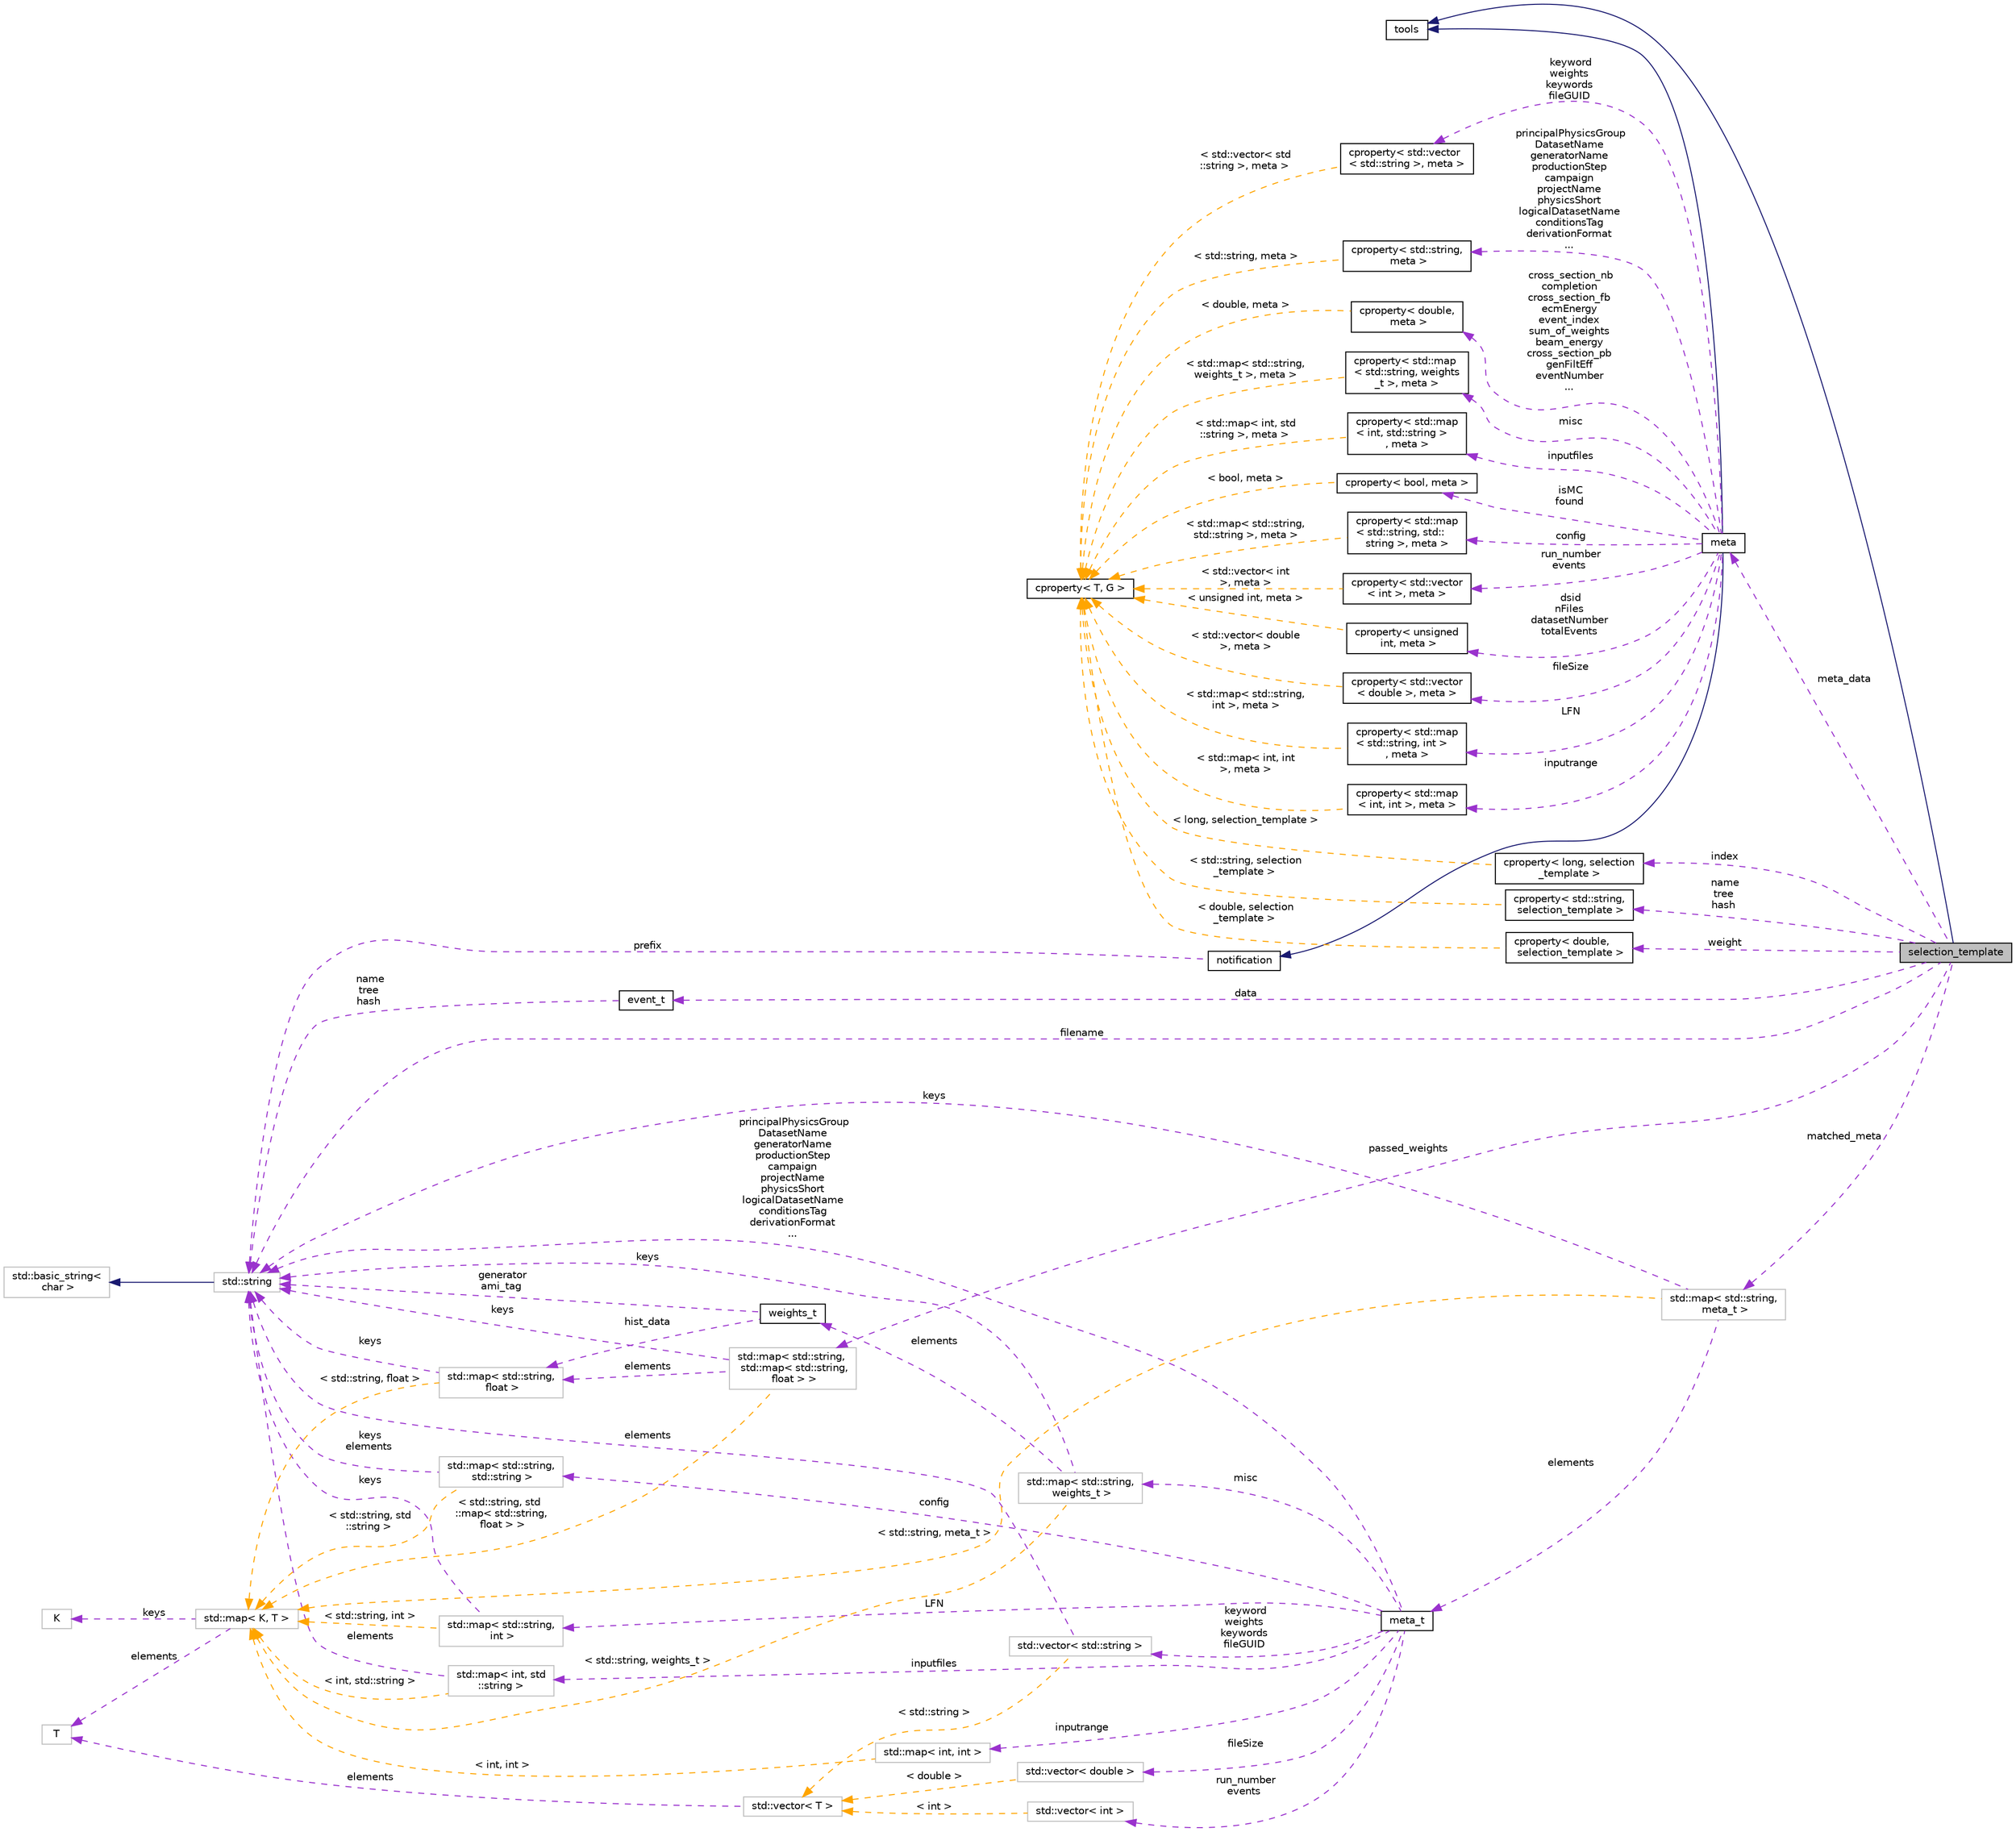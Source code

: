 digraph "selection_template"
{
 // INTERACTIVE_SVG=YES
 // LATEX_PDF_SIZE
  edge [fontname="Helvetica",fontsize="10",labelfontname="Helvetica",labelfontsize="10"];
  node [fontname="Helvetica",fontsize="10",shape=record];
  rankdir="LR";
  Node1 [label="selection_template",height=0.2,width=0.4,color="black", fillcolor="grey75", style="filled", fontcolor="black",tooltip=" "];
  Node2 -> Node1 [dir="back",color="midnightblue",fontsize="10",style="solid",fontname="Helvetica"];
  Node2 [label="tools",height=0.2,width=0.4,color="black", fillcolor="white", style="filled",URL="$classtools.html",tooltip="Provides a wide range of utility functions used throughout the framework."];
  Node3 -> Node1 [dir="back",color="darkorchid3",fontsize="10",style="dashed",label=" data" ,fontname="Helvetica"];
  Node3 [label="event_t",height=0.2,width=0.4,color="black", fillcolor="white", style="filled",URL="$structevent__t.html",tooltip=" "];
  Node4 -> Node3 [dir="back",color="darkorchid3",fontsize="10",style="dashed",label=" name\ntree\nhash" ,fontname="Helvetica"];
  Node4 [label="std::string",height=0.2,width=0.4,color="grey75", fillcolor="white", style="filled",tooltip="STL class."];
  Node5 -> Node4 [dir="back",color="midnightblue",fontsize="10",style="solid",fontname="Helvetica"];
  Node5 [label="std::basic_string\<\l char \>",height=0.2,width=0.4,color="grey75", fillcolor="white", style="filled",tooltip="STL class."];
  Node6 -> Node1 [dir="back",color="darkorchid3",fontsize="10",style="dashed",label=" meta_data" ,fontname="Helvetica"];
  Node6 [label="meta",height=0.2,width=0.4,color="black", fillcolor="white", style="filled",URL="$classmeta.html",tooltip="Provides properties and methods for metadata management."];
  Node2 -> Node6 [dir="back",color="midnightblue",fontsize="10",style="solid",fontname="Helvetica"];
  Node7 -> Node6 [dir="back",color="midnightblue",fontsize="10",style="solid",fontname="Helvetica"];
  Node7 [label="notification",height=0.2,width=0.4,color="black", fillcolor="white", style="filled",URL="$classnotification.html",tooltip="Provides logging and messaging functionality with various severity levels."];
  Node4 -> Node7 [dir="back",color="darkorchid3",fontsize="10",style="dashed",label=" prefix" ,fontname="Helvetica"];
  Node8 -> Node6 [dir="back",color="darkorchid3",fontsize="10",style="dashed",label=" config" ,fontname="Helvetica"];
  Node8 [label="cproperty\< std::map\l\< std::string, std::\lstring \>, meta \>",height=0.2,width=0.4,color="black", fillcolor="white", style="filled",URL="$classcproperty.html",tooltip=" "];
  Node9 -> Node8 [dir="back",color="orange",fontsize="10",style="dashed",label=" \< std::map\< std::string,\l std::string \>, meta \>" ,fontname="Helvetica"];
  Node9 [label="cproperty\< T, G \>",height=0.2,width=0.4,color="black", fillcolor="white", style="filled",URL="$classcproperty.html",tooltip=" "];
  Node10 -> Node6 [dir="back",color="darkorchid3",fontsize="10",style="dashed",label=" run_number\nevents" ,fontname="Helvetica"];
  Node10 [label="cproperty\< std::vector\l\< int \>, meta \>",height=0.2,width=0.4,color="black", fillcolor="white", style="filled",URL="$classcproperty.html",tooltip=" "];
  Node9 -> Node10 [dir="back",color="orange",fontsize="10",style="dashed",label=" \< std::vector\< int\l \>, meta \>" ,fontname="Helvetica"];
  Node11 -> Node6 [dir="back",color="darkorchid3",fontsize="10",style="dashed",label=" dsid\nnFiles\ndatasetNumber\ntotalEvents" ,fontname="Helvetica"];
  Node11 [label="cproperty\< unsigned\l int, meta \>",height=0.2,width=0.4,color="black", fillcolor="white", style="filled",URL="$classcproperty.html",tooltip=" "];
  Node9 -> Node11 [dir="back",color="orange",fontsize="10",style="dashed",label=" \< unsigned int, meta \>" ,fontname="Helvetica"];
  Node12 -> Node6 [dir="back",color="darkorchid3",fontsize="10",style="dashed",label=" fileSize" ,fontname="Helvetica"];
  Node12 [label="cproperty\< std::vector\l\< double \>, meta \>",height=0.2,width=0.4,color="black", fillcolor="white", style="filled",URL="$classcproperty.html",tooltip=" "];
  Node9 -> Node12 [dir="back",color="orange",fontsize="10",style="dashed",label=" \< std::vector\< double\l \>, meta \>" ,fontname="Helvetica"];
  Node13 -> Node6 [dir="back",color="darkorchid3",fontsize="10",style="dashed",label=" LFN" ,fontname="Helvetica"];
  Node13 [label="cproperty\< std::map\l\< std::string, int \>\l, meta \>",height=0.2,width=0.4,color="black", fillcolor="white", style="filled",URL="$classcproperty.html",tooltip=" "];
  Node9 -> Node13 [dir="back",color="orange",fontsize="10",style="dashed",label=" \< std::map\< std::string,\l int \>, meta \>" ,fontname="Helvetica"];
  Node14 -> Node6 [dir="back",color="darkorchid3",fontsize="10",style="dashed",label=" inputrange" ,fontname="Helvetica"];
  Node14 [label="cproperty\< std::map\l\< int, int \>, meta \>",height=0.2,width=0.4,color="black", fillcolor="white", style="filled",URL="$classcproperty.html",tooltip=" "];
  Node9 -> Node14 [dir="back",color="orange",fontsize="10",style="dashed",label=" \< std::map\< int, int\l \>, meta \>" ,fontname="Helvetica"];
  Node15 -> Node6 [dir="back",color="darkorchid3",fontsize="10",style="dashed",label=" keyword\nweights\nkeywords\nfileGUID" ,fontname="Helvetica"];
  Node15 [label="cproperty\< std::vector\l\< std::string \>, meta \>",height=0.2,width=0.4,color="black", fillcolor="white", style="filled",URL="$classcproperty.html",tooltip=" "];
  Node9 -> Node15 [dir="back",color="orange",fontsize="10",style="dashed",label=" \< std::vector\< std\l::string \>, meta \>" ,fontname="Helvetica"];
  Node16 -> Node6 [dir="back",color="darkorchid3",fontsize="10",style="dashed",label=" principalPhysicsGroup\nDatasetName\ngeneratorName\nproductionStep\ncampaign\nprojectName\nphysicsShort\nlogicalDatasetName\nconditionsTag\nderivationFormat\n..." ,fontname="Helvetica"];
  Node16 [label="cproperty\< std::string,\l meta \>",height=0.2,width=0.4,color="black", fillcolor="white", style="filled",URL="$classcproperty.html",tooltip=" "];
  Node9 -> Node16 [dir="back",color="orange",fontsize="10",style="dashed",label=" \< std::string, meta \>" ,fontname="Helvetica"];
  Node17 -> Node6 [dir="back",color="darkorchid3",fontsize="10",style="dashed",label=" cross_section_nb\ncompletion\ncross_section_fb\necmEnergy\nevent_index\nsum_of_weights\nbeam_energy\ncross_section_pb\ngenFiltEff\neventNumber\n..." ,fontname="Helvetica"];
  Node17 [label="cproperty\< double,\l meta \>",height=0.2,width=0.4,color="black", fillcolor="white", style="filled",URL="$classcproperty.html",tooltip=" "];
  Node9 -> Node17 [dir="back",color="orange",fontsize="10",style="dashed",label=" \< double, meta \>" ,fontname="Helvetica"];
  Node18 -> Node6 [dir="back",color="darkorchid3",fontsize="10",style="dashed",label=" misc" ,fontname="Helvetica"];
  Node18 [label="cproperty\< std::map\l\< std::string, weights\l_t \>, meta \>",height=0.2,width=0.4,color="black", fillcolor="white", style="filled",URL="$classcproperty.html",tooltip=" "];
  Node9 -> Node18 [dir="back",color="orange",fontsize="10",style="dashed",label=" \< std::map\< std::string,\l weights_t \>, meta \>" ,fontname="Helvetica"];
  Node19 -> Node6 [dir="back",color="darkorchid3",fontsize="10",style="dashed",label=" inputfiles" ,fontname="Helvetica"];
  Node19 [label="cproperty\< std::map\l\< int, std::string \>\l, meta \>",height=0.2,width=0.4,color="black", fillcolor="white", style="filled",URL="$classcproperty.html",tooltip=" "];
  Node9 -> Node19 [dir="back",color="orange",fontsize="10",style="dashed",label=" \< std::map\< int, std\l::string \>, meta \>" ,fontname="Helvetica"];
  Node20 -> Node6 [dir="back",color="darkorchid3",fontsize="10",style="dashed",label=" isMC\nfound" ,fontname="Helvetica"];
  Node20 [label="cproperty\< bool, meta \>",height=0.2,width=0.4,color="black", fillcolor="white", style="filled",URL="$classcproperty.html",tooltip=" "];
  Node9 -> Node20 [dir="back",color="orange",fontsize="10",style="dashed",label=" \< bool, meta \>" ,fontname="Helvetica"];
  Node4 -> Node1 [dir="back",color="darkorchid3",fontsize="10",style="dashed",label=" filename" ,fontname="Helvetica"];
  Node21 -> Node1 [dir="back",color="darkorchid3",fontsize="10",style="dashed",label=" matched_meta" ,fontname="Helvetica"];
  Node21 [label="std::map\< std::string,\l meta_t \>",height=0.2,width=0.4,color="grey75", fillcolor="white", style="filled",tooltip=" "];
  Node4 -> Node21 [dir="back",color="darkorchid3",fontsize="10",style="dashed",label=" keys" ,fontname="Helvetica"];
  Node22 -> Node21 [dir="back",color="darkorchid3",fontsize="10",style="dashed",label=" elements" ,fontname="Helvetica"];
  Node22 [label="meta_t",height=0.2,width=0.4,color="black", fillcolor="white", style="filled",URL="$structmeta__t.html",tooltip="Main structure for storing metadata about physics datasets."];
  Node23 -> Node22 [dir="back",color="darkorchid3",fontsize="10",style="dashed",label=" LFN" ,fontname="Helvetica"];
  Node23 [label="std::map\< std::string,\l int \>",height=0.2,width=0.4,color="grey75", fillcolor="white", style="filled",tooltip=" "];
  Node4 -> Node23 [dir="back",color="darkorchid3",fontsize="10",style="dashed",label=" keys" ,fontname="Helvetica"];
  Node24 -> Node23 [dir="back",color="orange",fontsize="10",style="dashed",label=" \< std::string, int \>" ,fontname="Helvetica"];
  Node24 [label="std::map\< K, T \>",height=0.2,width=0.4,color="grey75", fillcolor="white", style="filled",tooltip="STL class."];
  Node25 -> Node24 [dir="back",color="darkorchid3",fontsize="10",style="dashed",label=" keys" ,fontname="Helvetica"];
  Node25 [label="K",height=0.2,width=0.4,color="grey75", fillcolor="white", style="filled",tooltip=" "];
  Node26 -> Node24 [dir="back",color="darkorchid3",fontsize="10",style="dashed",label=" elements" ,fontname="Helvetica"];
  Node26 [label="T",height=0.2,width=0.4,color="grey75", fillcolor="white", style="filled",tooltip=" "];
  Node27 -> Node22 [dir="back",color="darkorchid3",fontsize="10",style="dashed",label=" misc" ,fontname="Helvetica"];
  Node27 [label="std::map\< std::string,\l weights_t \>",height=0.2,width=0.4,color="grey75", fillcolor="white", style="filled",tooltip=" "];
  Node28 -> Node27 [dir="back",color="darkorchid3",fontsize="10",style="dashed",label=" elements" ,fontname="Helvetica"];
  Node28 [label="weights_t",height=0.2,width=0.4,color="black", fillcolor="white", style="filled",URL="$structweights__t.html",tooltip="Structure to hold weight-related information for events."];
  Node29 -> Node28 [dir="back",color="darkorchid3",fontsize="10",style="dashed",label=" hist_data" ,fontname="Helvetica"];
  Node29 [label="std::map\< std::string,\l float \>",height=0.2,width=0.4,color="grey75", fillcolor="white", style="filled",tooltip=" "];
  Node4 -> Node29 [dir="back",color="darkorchid3",fontsize="10",style="dashed",label=" keys" ,fontname="Helvetica"];
  Node24 -> Node29 [dir="back",color="orange",fontsize="10",style="dashed",label=" \< std::string, float \>" ,fontname="Helvetica"];
  Node4 -> Node28 [dir="back",color="darkorchid3",fontsize="10",style="dashed",label=" generator\nami_tag" ,fontname="Helvetica"];
  Node4 -> Node27 [dir="back",color="darkorchid3",fontsize="10",style="dashed",label=" keys" ,fontname="Helvetica"];
  Node24 -> Node27 [dir="back",color="orange",fontsize="10",style="dashed",label=" \< std::string, weights_t \>" ,fontname="Helvetica"];
  Node30 -> Node22 [dir="back",color="darkorchid3",fontsize="10",style="dashed",label=" inputrange" ,fontname="Helvetica"];
  Node30 [label="std::map\< int, int \>",height=0.2,width=0.4,color="grey75", fillcolor="white", style="filled",tooltip=" "];
  Node24 -> Node30 [dir="back",color="orange",fontsize="10",style="dashed",label=" \< int, int \>" ,fontname="Helvetica"];
  Node31 -> Node22 [dir="back",color="darkorchid3",fontsize="10",style="dashed",label=" config" ,fontname="Helvetica"];
  Node31 [label="std::map\< std::string,\l std::string \>",height=0.2,width=0.4,color="grey75", fillcolor="white", style="filled",tooltip=" "];
  Node4 -> Node31 [dir="back",color="darkorchid3",fontsize="10",style="dashed",label=" keys\nelements" ,fontname="Helvetica"];
  Node24 -> Node31 [dir="back",color="orange",fontsize="10",style="dashed",label=" \< std::string, std\l::string \>" ,fontname="Helvetica"];
  Node4 -> Node22 [dir="back",color="darkorchid3",fontsize="10",style="dashed",label=" principalPhysicsGroup\nDatasetName\ngeneratorName\nproductionStep\ncampaign\nprojectName\nphysicsShort\nlogicalDatasetName\nconditionsTag\nderivationFormat\n..." ,fontname="Helvetica"];
  Node32 -> Node22 [dir="back",color="darkorchid3",fontsize="10",style="dashed",label=" run_number\nevents" ,fontname="Helvetica"];
  Node32 [label="std::vector\< int \>",height=0.2,width=0.4,color="grey75", fillcolor="white", style="filled",tooltip=" "];
  Node33 -> Node32 [dir="back",color="orange",fontsize="10",style="dashed",label=" \< int \>" ,fontname="Helvetica"];
  Node33 [label="std::vector\< T \>",height=0.2,width=0.4,color="grey75", fillcolor="white", style="filled",tooltip="STL class."];
  Node26 -> Node33 [dir="back",color="darkorchid3",fontsize="10",style="dashed",label=" elements" ,fontname="Helvetica"];
  Node34 -> Node22 [dir="back",color="darkorchid3",fontsize="10",style="dashed",label=" inputfiles" ,fontname="Helvetica"];
  Node34 [label="std::map\< int, std\l::string \>",height=0.2,width=0.4,color="grey75", fillcolor="white", style="filled",tooltip=" "];
  Node4 -> Node34 [dir="back",color="darkorchid3",fontsize="10",style="dashed",label=" elements" ,fontname="Helvetica"];
  Node24 -> Node34 [dir="back",color="orange",fontsize="10",style="dashed",label=" \< int, std::string \>" ,fontname="Helvetica"];
  Node35 -> Node22 [dir="back",color="darkorchid3",fontsize="10",style="dashed",label=" keyword\nweights\nkeywords\nfileGUID" ,fontname="Helvetica"];
  Node35 [label="std::vector\< std::string \>",height=0.2,width=0.4,color="grey75", fillcolor="white", style="filled",tooltip=" "];
  Node4 -> Node35 [dir="back",color="darkorchid3",fontsize="10",style="dashed",label=" elements" ,fontname="Helvetica"];
  Node33 -> Node35 [dir="back",color="orange",fontsize="10",style="dashed",label=" \< std::string \>" ,fontname="Helvetica"];
  Node36 -> Node22 [dir="back",color="darkorchid3",fontsize="10",style="dashed",label=" fileSize" ,fontname="Helvetica"];
  Node36 [label="std::vector\< double \>",height=0.2,width=0.4,color="grey75", fillcolor="white", style="filled",tooltip=" "];
  Node33 -> Node36 [dir="back",color="orange",fontsize="10",style="dashed",label=" \< double \>" ,fontname="Helvetica"];
  Node24 -> Node21 [dir="back",color="orange",fontsize="10",style="dashed",label=" \< std::string, meta_t \>" ,fontname="Helvetica"];
  Node37 -> Node1 [dir="back",color="darkorchid3",fontsize="10",style="dashed",label=" passed_weights" ,fontname="Helvetica"];
  Node37 [label="std::map\< std::string,\l std::map\< std::string,\l float \> \>",height=0.2,width=0.4,color="grey75", fillcolor="white", style="filled",tooltip=" "];
  Node29 -> Node37 [dir="back",color="darkorchid3",fontsize="10",style="dashed",label=" elements" ,fontname="Helvetica"];
  Node4 -> Node37 [dir="back",color="darkorchid3",fontsize="10",style="dashed",label=" keys" ,fontname="Helvetica"];
  Node24 -> Node37 [dir="back",color="orange",fontsize="10",style="dashed",label=" \< std::string, std\l::map\< std::string,\l float \> \>" ,fontname="Helvetica"];
  Node38 -> Node1 [dir="back",color="darkorchid3",fontsize="10",style="dashed",label=" index" ,fontname="Helvetica"];
  Node38 [label="cproperty\< long, selection\l_template \>",height=0.2,width=0.4,color="black", fillcolor="white", style="filled",URL="$classcproperty.html",tooltip=" "];
  Node9 -> Node38 [dir="back",color="orange",fontsize="10",style="dashed",label=" \< long, selection_template \>" ,fontname="Helvetica"];
  Node39 -> Node1 [dir="back",color="darkorchid3",fontsize="10",style="dashed",label=" name\ntree\nhash" ,fontname="Helvetica"];
  Node39 [label="cproperty\< std::string,\l selection_template \>",height=0.2,width=0.4,color="black", fillcolor="white", style="filled",URL="$classcproperty.html",tooltip=" "];
  Node9 -> Node39 [dir="back",color="orange",fontsize="10",style="dashed",label=" \< std::string, selection\l_template \>" ,fontname="Helvetica"];
  Node40 -> Node1 [dir="back",color="darkorchid3",fontsize="10",style="dashed",label=" weight" ,fontname="Helvetica"];
  Node40 [label="cproperty\< double,\l selection_template \>",height=0.2,width=0.4,color="black", fillcolor="white", style="filled",URL="$classcproperty.html",tooltip=" "];
  Node9 -> Node40 [dir="back",color="orange",fontsize="10",style="dashed",label=" \< double, selection\l_template \>" ,fontname="Helvetica"];
}
